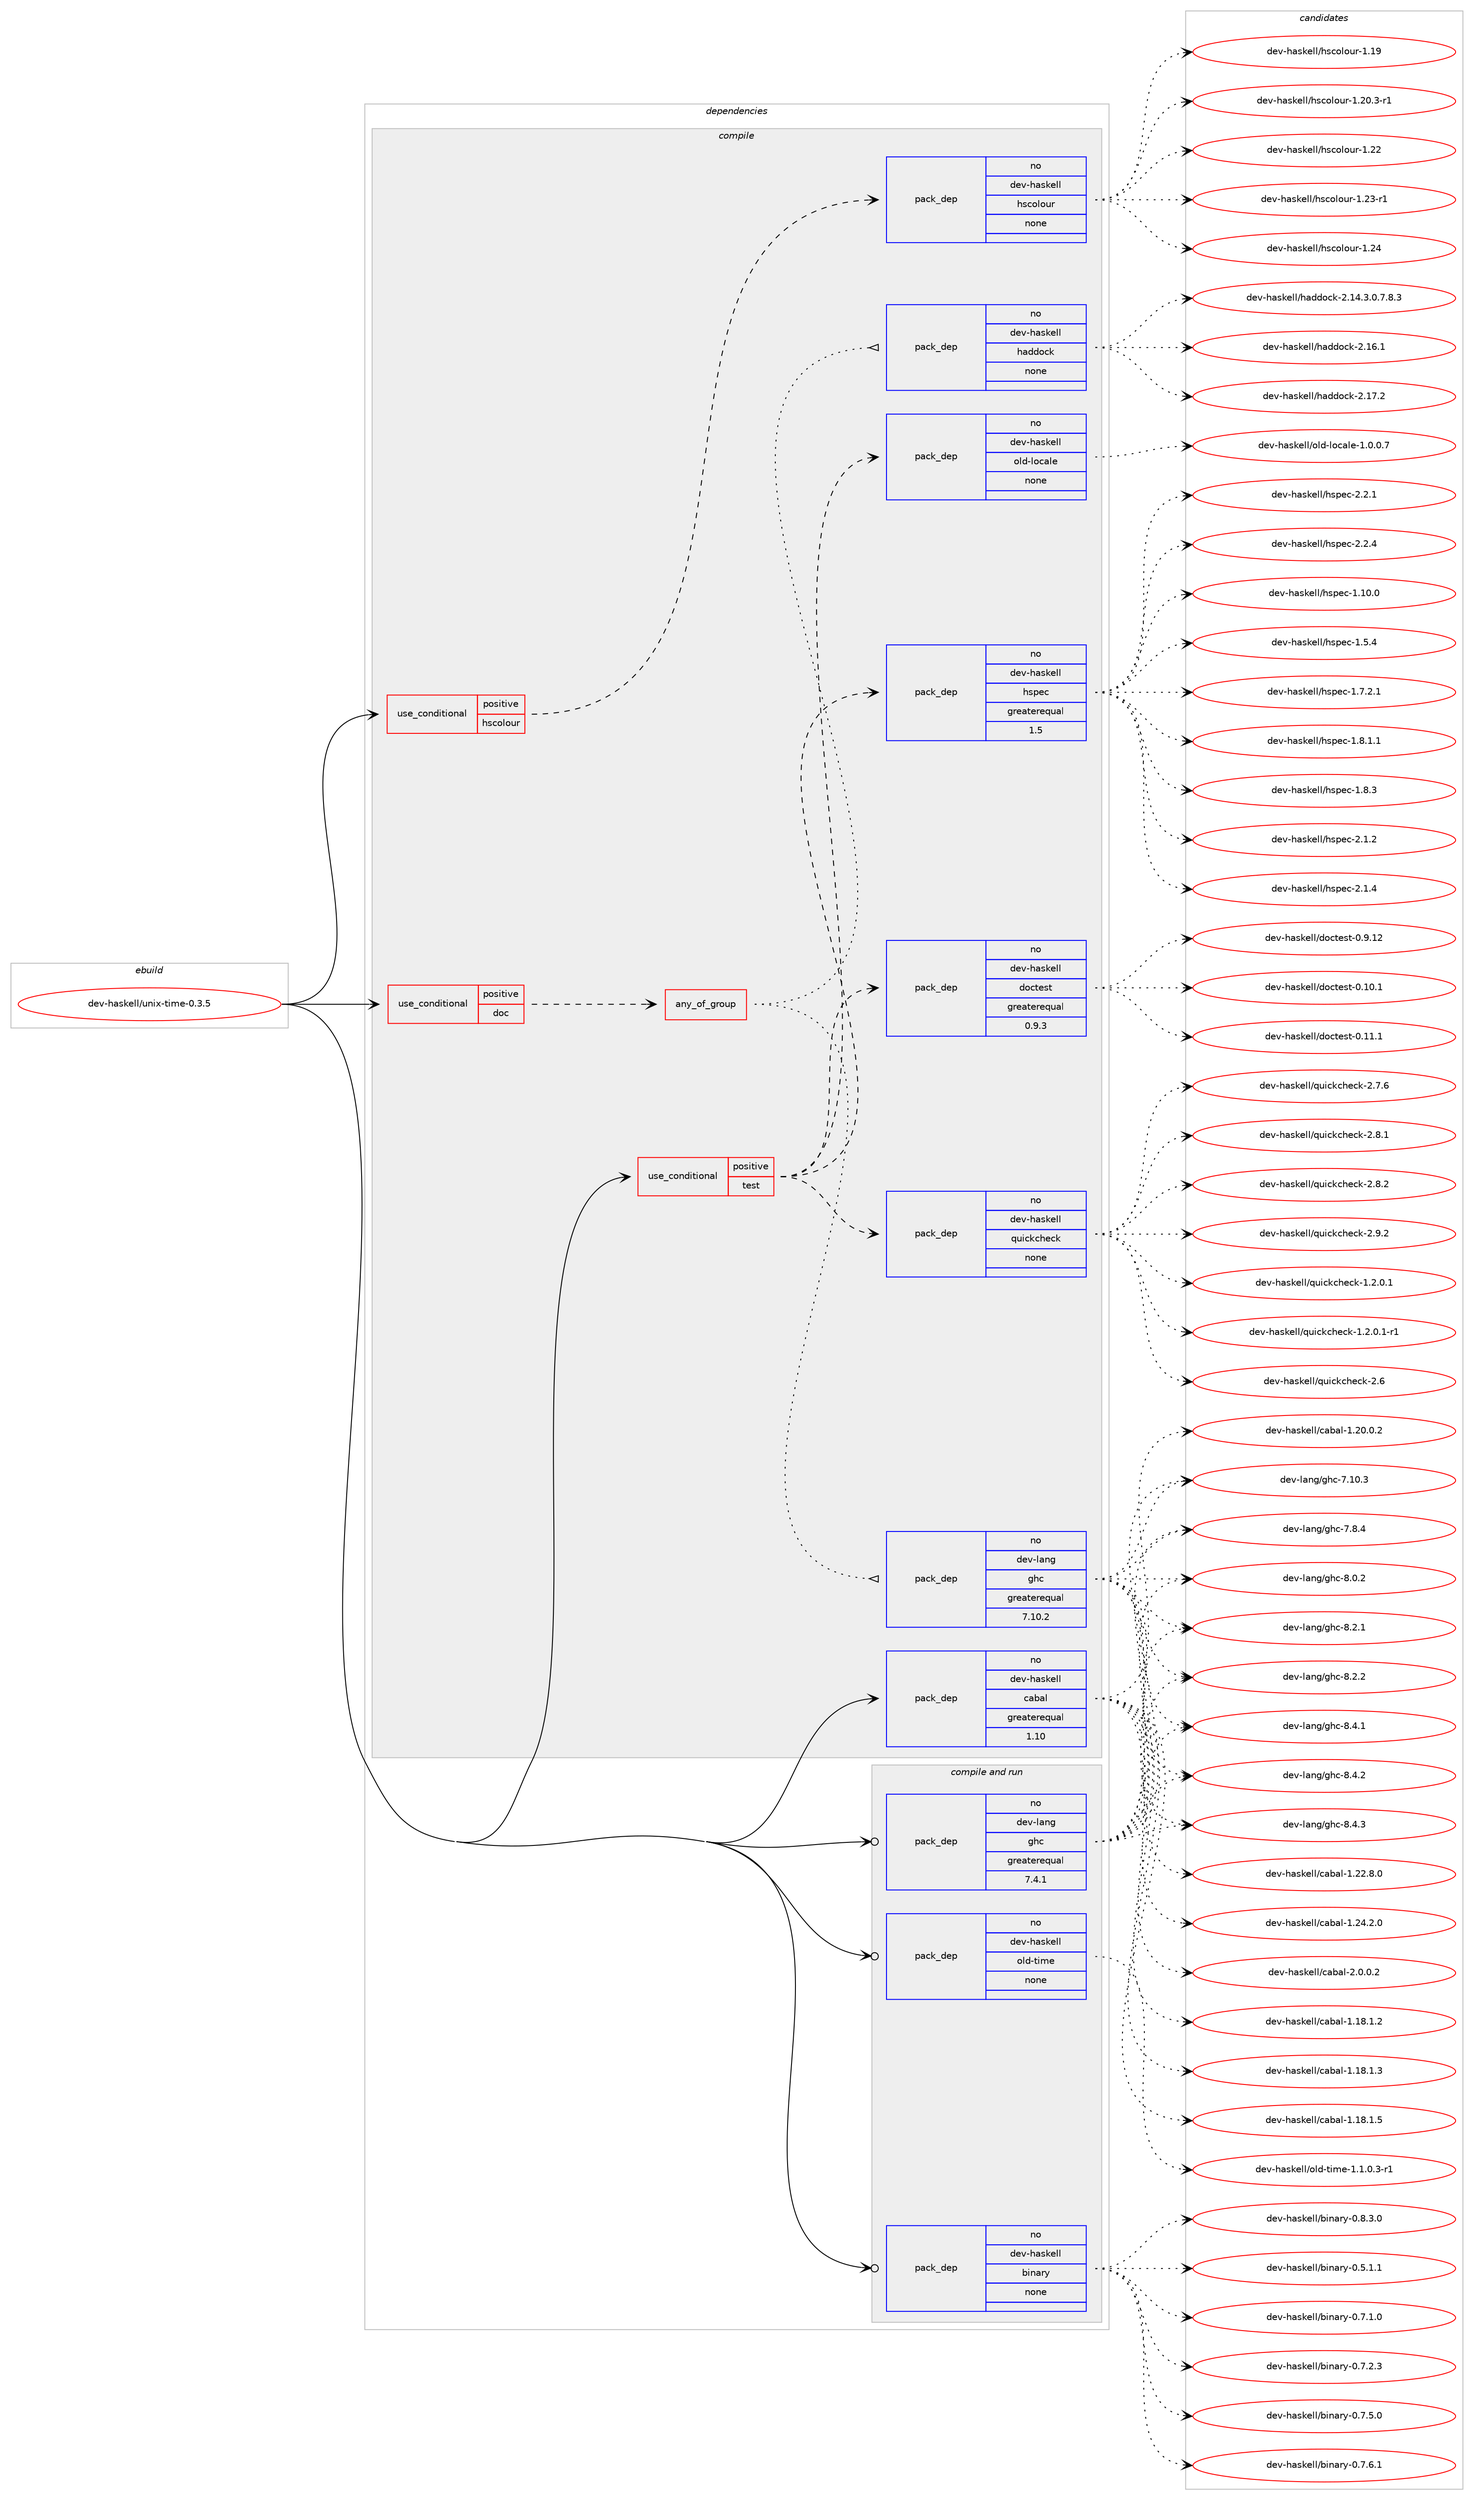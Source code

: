 digraph prolog {

# *************
# Graph options
# *************

newrank=true;
concentrate=true;
compound=true;
graph [rankdir=LR,fontname=Helvetica,fontsize=10,ranksep=1.5];#, ranksep=2.5, nodesep=0.2];
edge  [arrowhead=vee];
node  [fontname=Helvetica,fontsize=10];

# **********
# The ebuild
# **********

subgraph cluster_leftcol {
color=gray;
rank=same;
label=<<i>ebuild</i>>;
id [label="dev-haskell/unix-time-0.3.5", color=red, width=4, href="../dev-haskell/unix-time-0.3.5.svg"];
}

# ****************
# The dependencies
# ****************

subgraph cluster_midcol {
color=gray;
label=<<i>dependencies</i>>;
subgraph cluster_compile {
fillcolor="#eeeeee";
style=filled;
label=<<i>compile</i>>;
subgraph cond361886 {
dependency1346595 [label=<<TABLE BORDER="0" CELLBORDER="1" CELLSPACING="0" CELLPADDING="4"><TR><TD ROWSPAN="3" CELLPADDING="10">use_conditional</TD></TR><TR><TD>positive</TD></TR><TR><TD>doc</TD></TR></TABLE>>, shape=none, color=red];
subgraph any21712 {
dependency1346596 [label=<<TABLE BORDER="0" CELLBORDER="1" CELLSPACING="0" CELLPADDING="4"><TR><TD CELLPADDING="10">any_of_group</TD></TR></TABLE>>, shape=none, color=red];subgraph pack962445 {
dependency1346597 [label=<<TABLE BORDER="0" CELLBORDER="1" CELLSPACING="0" CELLPADDING="4" WIDTH="220"><TR><TD ROWSPAN="6" CELLPADDING="30">pack_dep</TD></TR><TR><TD WIDTH="110">no</TD></TR><TR><TD>dev-haskell</TD></TR><TR><TD>haddock</TD></TR><TR><TD>none</TD></TR><TR><TD></TD></TR></TABLE>>, shape=none, color=blue];
}
dependency1346596:e -> dependency1346597:w [weight=20,style="dotted",arrowhead="oinv"];
subgraph pack962446 {
dependency1346598 [label=<<TABLE BORDER="0" CELLBORDER="1" CELLSPACING="0" CELLPADDING="4" WIDTH="220"><TR><TD ROWSPAN="6" CELLPADDING="30">pack_dep</TD></TR><TR><TD WIDTH="110">no</TD></TR><TR><TD>dev-lang</TD></TR><TR><TD>ghc</TD></TR><TR><TD>greaterequal</TD></TR><TR><TD>7.10.2</TD></TR></TABLE>>, shape=none, color=blue];
}
dependency1346596:e -> dependency1346598:w [weight=20,style="dotted",arrowhead="oinv"];
}
dependency1346595:e -> dependency1346596:w [weight=20,style="dashed",arrowhead="vee"];
}
id:e -> dependency1346595:w [weight=20,style="solid",arrowhead="vee"];
subgraph cond361887 {
dependency1346599 [label=<<TABLE BORDER="0" CELLBORDER="1" CELLSPACING="0" CELLPADDING="4"><TR><TD ROWSPAN="3" CELLPADDING="10">use_conditional</TD></TR><TR><TD>positive</TD></TR><TR><TD>hscolour</TD></TR></TABLE>>, shape=none, color=red];
subgraph pack962447 {
dependency1346600 [label=<<TABLE BORDER="0" CELLBORDER="1" CELLSPACING="0" CELLPADDING="4" WIDTH="220"><TR><TD ROWSPAN="6" CELLPADDING="30">pack_dep</TD></TR><TR><TD WIDTH="110">no</TD></TR><TR><TD>dev-haskell</TD></TR><TR><TD>hscolour</TD></TR><TR><TD>none</TD></TR><TR><TD></TD></TR></TABLE>>, shape=none, color=blue];
}
dependency1346599:e -> dependency1346600:w [weight=20,style="dashed",arrowhead="vee"];
}
id:e -> dependency1346599:w [weight=20,style="solid",arrowhead="vee"];
subgraph cond361888 {
dependency1346601 [label=<<TABLE BORDER="0" CELLBORDER="1" CELLSPACING="0" CELLPADDING="4"><TR><TD ROWSPAN="3" CELLPADDING="10">use_conditional</TD></TR><TR><TD>positive</TD></TR><TR><TD>test</TD></TR></TABLE>>, shape=none, color=red];
subgraph pack962448 {
dependency1346602 [label=<<TABLE BORDER="0" CELLBORDER="1" CELLSPACING="0" CELLPADDING="4" WIDTH="220"><TR><TD ROWSPAN="6" CELLPADDING="30">pack_dep</TD></TR><TR><TD WIDTH="110">no</TD></TR><TR><TD>dev-haskell</TD></TR><TR><TD>doctest</TD></TR><TR><TD>greaterequal</TD></TR><TR><TD>0.9.3</TD></TR></TABLE>>, shape=none, color=blue];
}
dependency1346601:e -> dependency1346602:w [weight=20,style="dashed",arrowhead="vee"];
subgraph pack962449 {
dependency1346603 [label=<<TABLE BORDER="0" CELLBORDER="1" CELLSPACING="0" CELLPADDING="4" WIDTH="220"><TR><TD ROWSPAN="6" CELLPADDING="30">pack_dep</TD></TR><TR><TD WIDTH="110">no</TD></TR><TR><TD>dev-haskell</TD></TR><TR><TD>hspec</TD></TR><TR><TD>greaterequal</TD></TR><TR><TD>1.5</TD></TR></TABLE>>, shape=none, color=blue];
}
dependency1346601:e -> dependency1346603:w [weight=20,style="dashed",arrowhead="vee"];
subgraph pack962450 {
dependency1346604 [label=<<TABLE BORDER="0" CELLBORDER="1" CELLSPACING="0" CELLPADDING="4" WIDTH="220"><TR><TD ROWSPAN="6" CELLPADDING="30">pack_dep</TD></TR><TR><TD WIDTH="110">no</TD></TR><TR><TD>dev-haskell</TD></TR><TR><TD>old-locale</TD></TR><TR><TD>none</TD></TR><TR><TD></TD></TR></TABLE>>, shape=none, color=blue];
}
dependency1346601:e -> dependency1346604:w [weight=20,style="dashed",arrowhead="vee"];
subgraph pack962451 {
dependency1346605 [label=<<TABLE BORDER="0" CELLBORDER="1" CELLSPACING="0" CELLPADDING="4" WIDTH="220"><TR><TD ROWSPAN="6" CELLPADDING="30">pack_dep</TD></TR><TR><TD WIDTH="110">no</TD></TR><TR><TD>dev-haskell</TD></TR><TR><TD>quickcheck</TD></TR><TR><TD>none</TD></TR><TR><TD></TD></TR></TABLE>>, shape=none, color=blue];
}
dependency1346601:e -> dependency1346605:w [weight=20,style="dashed",arrowhead="vee"];
}
id:e -> dependency1346601:w [weight=20,style="solid",arrowhead="vee"];
subgraph pack962452 {
dependency1346606 [label=<<TABLE BORDER="0" CELLBORDER="1" CELLSPACING="0" CELLPADDING="4" WIDTH="220"><TR><TD ROWSPAN="6" CELLPADDING="30">pack_dep</TD></TR><TR><TD WIDTH="110">no</TD></TR><TR><TD>dev-haskell</TD></TR><TR><TD>cabal</TD></TR><TR><TD>greaterequal</TD></TR><TR><TD>1.10</TD></TR></TABLE>>, shape=none, color=blue];
}
id:e -> dependency1346606:w [weight=20,style="solid",arrowhead="vee"];
}
subgraph cluster_compileandrun {
fillcolor="#eeeeee";
style=filled;
label=<<i>compile and run</i>>;
subgraph pack962453 {
dependency1346607 [label=<<TABLE BORDER="0" CELLBORDER="1" CELLSPACING="0" CELLPADDING="4" WIDTH="220"><TR><TD ROWSPAN="6" CELLPADDING="30">pack_dep</TD></TR><TR><TD WIDTH="110">no</TD></TR><TR><TD>dev-haskell</TD></TR><TR><TD>binary</TD></TR><TR><TD>none</TD></TR><TR><TD></TD></TR></TABLE>>, shape=none, color=blue];
}
id:e -> dependency1346607:w [weight=20,style="solid",arrowhead="odotvee"];
subgraph pack962454 {
dependency1346608 [label=<<TABLE BORDER="0" CELLBORDER="1" CELLSPACING="0" CELLPADDING="4" WIDTH="220"><TR><TD ROWSPAN="6" CELLPADDING="30">pack_dep</TD></TR><TR><TD WIDTH="110">no</TD></TR><TR><TD>dev-haskell</TD></TR><TR><TD>old-time</TD></TR><TR><TD>none</TD></TR><TR><TD></TD></TR></TABLE>>, shape=none, color=blue];
}
id:e -> dependency1346608:w [weight=20,style="solid",arrowhead="odotvee"];
subgraph pack962455 {
dependency1346609 [label=<<TABLE BORDER="0" CELLBORDER="1" CELLSPACING="0" CELLPADDING="4" WIDTH="220"><TR><TD ROWSPAN="6" CELLPADDING="30">pack_dep</TD></TR><TR><TD WIDTH="110">no</TD></TR><TR><TD>dev-lang</TD></TR><TR><TD>ghc</TD></TR><TR><TD>greaterequal</TD></TR><TR><TD>7.4.1</TD></TR></TABLE>>, shape=none, color=blue];
}
id:e -> dependency1346609:w [weight=20,style="solid",arrowhead="odotvee"];
}
subgraph cluster_run {
fillcolor="#eeeeee";
style=filled;
label=<<i>run</i>>;
}
}

# **************
# The candidates
# **************

subgraph cluster_choices {
rank=same;
color=gray;
label=<<i>candidates</i>>;

subgraph choice962445 {
color=black;
nodesep=1;
choice1001011184510497115107101108108471049710010011199107455046495246514648465546564651 [label="dev-haskell/haddock-2.14.3.0.7.8.3", color=red, width=4,href="../dev-haskell/haddock-2.14.3.0.7.8.3.svg"];
choice100101118451049711510710110810847104971001001119910745504649544649 [label="dev-haskell/haddock-2.16.1", color=red, width=4,href="../dev-haskell/haddock-2.16.1.svg"];
choice100101118451049711510710110810847104971001001119910745504649554650 [label="dev-haskell/haddock-2.17.2", color=red, width=4,href="../dev-haskell/haddock-2.17.2.svg"];
dependency1346597:e -> choice1001011184510497115107101108108471049710010011199107455046495246514648465546564651:w [style=dotted,weight="100"];
dependency1346597:e -> choice100101118451049711510710110810847104971001001119910745504649544649:w [style=dotted,weight="100"];
dependency1346597:e -> choice100101118451049711510710110810847104971001001119910745504649554650:w [style=dotted,weight="100"];
}
subgraph choice962446 {
color=black;
nodesep=1;
choice1001011184510897110103471031049945554649484651 [label="dev-lang/ghc-7.10.3", color=red, width=4,href="../dev-lang/ghc-7.10.3.svg"];
choice10010111845108971101034710310499455546564652 [label="dev-lang/ghc-7.8.4", color=red, width=4,href="../dev-lang/ghc-7.8.4.svg"];
choice10010111845108971101034710310499455646484650 [label="dev-lang/ghc-8.0.2", color=red, width=4,href="../dev-lang/ghc-8.0.2.svg"];
choice10010111845108971101034710310499455646504649 [label="dev-lang/ghc-8.2.1", color=red, width=4,href="../dev-lang/ghc-8.2.1.svg"];
choice10010111845108971101034710310499455646504650 [label="dev-lang/ghc-8.2.2", color=red, width=4,href="../dev-lang/ghc-8.2.2.svg"];
choice10010111845108971101034710310499455646524649 [label="dev-lang/ghc-8.4.1", color=red, width=4,href="../dev-lang/ghc-8.4.1.svg"];
choice10010111845108971101034710310499455646524650 [label="dev-lang/ghc-8.4.2", color=red, width=4,href="../dev-lang/ghc-8.4.2.svg"];
choice10010111845108971101034710310499455646524651 [label="dev-lang/ghc-8.4.3", color=red, width=4,href="../dev-lang/ghc-8.4.3.svg"];
dependency1346598:e -> choice1001011184510897110103471031049945554649484651:w [style=dotted,weight="100"];
dependency1346598:e -> choice10010111845108971101034710310499455546564652:w [style=dotted,weight="100"];
dependency1346598:e -> choice10010111845108971101034710310499455646484650:w [style=dotted,weight="100"];
dependency1346598:e -> choice10010111845108971101034710310499455646504649:w [style=dotted,weight="100"];
dependency1346598:e -> choice10010111845108971101034710310499455646504650:w [style=dotted,weight="100"];
dependency1346598:e -> choice10010111845108971101034710310499455646524649:w [style=dotted,weight="100"];
dependency1346598:e -> choice10010111845108971101034710310499455646524650:w [style=dotted,weight="100"];
dependency1346598:e -> choice10010111845108971101034710310499455646524651:w [style=dotted,weight="100"];
}
subgraph choice962447 {
color=black;
nodesep=1;
choice100101118451049711510710110810847104115991111081111171144549464957 [label="dev-haskell/hscolour-1.19", color=red, width=4,href="../dev-haskell/hscolour-1.19.svg"];
choice10010111845104971151071011081084710411599111108111117114454946504846514511449 [label="dev-haskell/hscolour-1.20.3-r1", color=red, width=4,href="../dev-haskell/hscolour-1.20.3-r1.svg"];
choice100101118451049711510710110810847104115991111081111171144549465050 [label="dev-haskell/hscolour-1.22", color=red, width=4,href="../dev-haskell/hscolour-1.22.svg"];
choice1001011184510497115107101108108471041159911110811111711445494650514511449 [label="dev-haskell/hscolour-1.23-r1", color=red, width=4,href="../dev-haskell/hscolour-1.23-r1.svg"];
choice100101118451049711510710110810847104115991111081111171144549465052 [label="dev-haskell/hscolour-1.24", color=red, width=4,href="../dev-haskell/hscolour-1.24.svg"];
dependency1346600:e -> choice100101118451049711510710110810847104115991111081111171144549464957:w [style=dotted,weight="100"];
dependency1346600:e -> choice10010111845104971151071011081084710411599111108111117114454946504846514511449:w [style=dotted,weight="100"];
dependency1346600:e -> choice100101118451049711510710110810847104115991111081111171144549465050:w [style=dotted,weight="100"];
dependency1346600:e -> choice1001011184510497115107101108108471041159911110811111711445494650514511449:w [style=dotted,weight="100"];
dependency1346600:e -> choice100101118451049711510710110810847104115991111081111171144549465052:w [style=dotted,weight="100"];
}
subgraph choice962448 {
color=black;
nodesep=1;
choice1001011184510497115107101108108471001119911610111511645484649484649 [label="dev-haskell/doctest-0.10.1", color=red, width=4,href="../dev-haskell/doctest-0.10.1.svg"];
choice1001011184510497115107101108108471001119911610111511645484649494649 [label="dev-haskell/doctest-0.11.1", color=red, width=4,href="../dev-haskell/doctest-0.11.1.svg"];
choice1001011184510497115107101108108471001119911610111511645484657464950 [label="dev-haskell/doctest-0.9.12", color=red, width=4,href="../dev-haskell/doctest-0.9.12.svg"];
dependency1346602:e -> choice1001011184510497115107101108108471001119911610111511645484649484649:w [style=dotted,weight="100"];
dependency1346602:e -> choice1001011184510497115107101108108471001119911610111511645484649494649:w [style=dotted,weight="100"];
dependency1346602:e -> choice1001011184510497115107101108108471001119911610111511645484657464950:w [style=dotted,weight="100"];
}
subgraph choice962449 {
color=black;
nodesep=1;
choice1001011184510497115107101108108471041151121019945494649484648 [label="dev-haskell/hspec-1.10.0", color=red, width=4,href="../dev-haskell/hspec-1.10.0.svg"];
choice10010111845104971151071011081084710411511210199454946534652 [label="dev-haskell/hspec-1.5.4", color=red, width=4,href="../dev-haskell/hspec-1.5.4.svg"];
choice100101118451049711510710110810847104115112101994549465546504649 [label="dev-haskell/hspec-1.7.2.1", color=red, width=4,href="../dev-haskell/hspec-1.7.2.1.svg"];
choice100101118451049711510710110810847104115112101994549465646494649 [label="dev-haskell/hspec-1.8.1.1", color=red, width=4,href="../dev-haskell/hspec-1.8.1.1.svg"];
choice10010111845104971151071011081084710411511210199454946564651 [label="dev-haskell/hspec-1.8.3", color=red, width=4,href="../dev-haskell/hspec-1.8.3.svg"];
choice10010111845104971151071011081084710411511210199455046494650 [label="dev-haskell/hspec-2.1.2", color=red, width=4,href="../dev-haskell/hspec-2.1.2.svg"];
choice10010111845104971151071011081084710411511210199455046494652 [label="dev-haskell/hspec-2.1.4", color=red, width=4,href="../dev-haskell/hspec-2.1.4.svg"];
choice10010111845104971151071011081084710411511210199455046504649 [label="dev-haskell/hspec-2.2.1", color=red, width=4,href="../dev-haskell/hspec-2.2.1.svg"];
choice10010111845104971151071011081084710411511210199455046504652 [label="dev-haskell/hspec-2.2.4", color=red, width=4,href="../dev-haskell/hspec-2.2.4.svg"];
dependency1346603:e -> choice1001011184510497115107101108108471041151121019945494649484648:w [style=dotted,weight="100"];
dependency1346603:e -> choice10010111845104971151071011081084710411511210199454946534652:w [style=dotted,weight="100"];
dependency1346603:e -> choice100101118451049711510710110810847104115112101994549465546504649:w [style=dotted,weight="100"];
dependency1346603:e -> choice100101118451049711510710110810847104115112101994549465646494649:w [style=dotted,weight="100"];
dependency1346603:e -> choice10010111845104971151071011081084710411511210199454946564651:w [style=dotted,weight="100"];
dependency1346603:e -> choice10010111845104971151071011081084710411511210199455046494650:w [style=dotted,weight="100"];
dependency1346603:e -> choice10010111845104971151071011081084710411511210199455046494652:w [style=dotted,weight="100"];
dependency1346603:e -> choice10010111845104971151071011081084710411511210199455046504649:w [style=dotted,weight="100"];
dependency1346603:e -> choice10010111845104971151071011081084710411511210199455046504652:w [style=dotted,weight="100"];
}
subgraph choice962450 {
color=black;
nodesep=1;
choice1001011184510497115107101108108471111081004510811199971081014549464846484655 [label="dev-haskell/old-locale-1.0.0.7", color=red, width=4,href="../dev-haskell/old-locale-1.0.0.7.svg"];
dependency1346604:e -> choice1001011184510497115107101108108471111081004510811199971081014549464846484655:w [style=dotted,weight="100"];
}
subgraph choice962451 {
color=black;
nodesep=1;
choice1001011184510497115107101108108471131171059910799104101991074549465046484649 [label="dev-haskell/quickcheck-1.2.0.1", color=red, width=4,href="../dev-haskell/quickcheck-1.2.0.1.svg"];
choice10010111845104971151071011081084711311710599107991041019910745494650464846494511449 [label="dev-haskell/quickcheck-1.2.0.1-r1", color=red, width=4,href="../dev-haskell/quickcheck-1.2.0.1-r1.svg"];
choice10010111845104971151071011081084711311710599107991041019910745504654 [label="dev-haskell/quickcheck-2.6", color=red, width=4,href="../dev-haskell/quickcheck-2.6.svg"];
choice100101118451049711510710110810847113117105991079910410199107455046554654 [label="dev-haskell/quickcheck-2.7.6", color=red, width=4,href="../dev-haskell/quickcheck-2.7.6.svg"];
choice100101118451049711510710110810847113117105991079910410199107455046564649 [label="dev-haskell/quickcheck-2.8.1", color=red, width=4,href="../dev-haskell/quickcheck-2.8.1.svg"];
choice100101118451049711510710110810847113117105991079910410199107455046564650 [label="dev-haskell/quickcheck-2.8.2", color=red, width=4,href="../dev-haskell/quickcheck-2.8.2.svg"];
choice100101118451049711510710110810847113117105991079910410199107455046574650 [label="dev-haskell/quickcheck-2.9.2", color=red, width=4,href="../dev-haskell/quickcheck-2.9.2.svg"];
dependency1346605:e -> choice1001011184510497115107101108108471131171059910799104101991074549465046484649:w [style=dotted,weight="100"];
dependency1346605:e -> choice10010111845104971151071011081084711311710599107991041019910745494650464846494511449:w [style=dotted,weight="100"];
dependency1346605:e -> choice10010111845104971151071011081084711311710599107991041019910745504654:w [style=dotted,weight="100"];
dependency1346605:e -> choice100101118451049711510710110810847113117105991079910410199107455046554654:w [style=dotted,weight="100"];
dependency1346605:e -> choice100101118451049711510710110810847113117105991079910410199107455046564649:w [style=dotted,weight="100"];
dependency1346605:e -> choice100101118451049711510710110810847113117105991079910410199107455046564650:w [style=dotted,weight="100"];
dependency1346605:e -> choice100101118451049711510710110810847113117105991079910410199107455046574650:w [style=dotted,weight="100"];
}
subgraph choice962452 {
color=black;
nodesep=1;
choice10010111845104971151071011081084799979897108454946495646494650 [label="dev-haskell/cabal-1.18.1.2", color=red, width=4,href="../dev-haskell/cabal-1.18.1.2.svg"];
choice10010111845104971151071011081084799979897108454946495646494651 [label="dev-haskell/cabal-1.18.1.3", color=red, width=4,href="../dev-haskell/cabal-1.18.1.3.svg"];
choice10010111845104971151071011081084799979897108454946495646494653 [label="dev-haskell/cabal-1.18.1.5", color=red, width=4,href="../dev-haskell/cabal-1.18.1.5.svg"];
choice10010111845104971151071011081084799979897108454946504846484650 [label="dev-haskell/cabal-1.20.0.2", color=red, width=4,href="../dev-haskell/cabal-1.20.0.2.svg"];
choice10010111845104971151071011081084799979897108454946505046564648 [label="dev-haskell/cabal-1.22.8.0", color=red, width=4,href="../dev-haskell/cabal-1.22.8.0.svg"];
choice10010111845104971151071011081084799979897108454946505246504648 [label="dev-haskell/cabal-1.24.2.0", color=red, width=4,href="../dev-haskell/cabal-1.24.2.0.svg"];
choice100101118451049711510710110810847999798971084550464846484650 [label="dev-haskell/cabal-2.0.0.2", color=red, width=4,href="../dev-haskell/cabal-2.0.0.2.svg"];
dependency1346606:e -> choice10010111845104971151071011081084799979897108454946495646494650:w [style=dotted,weight="100"];
dependency1346606:e -> choice10010111845104971151071011081084799979897108454946495646494651:w [style=dotted,weight="100"];
dependency1346606:e -> choice10010111845104971151071011081084799979897108454946495646494653:w [style=dotted,weight="100"];
dependency1346606:e -> choice10010111845104971151071011081084799979897108454946504846484650:w [style=dotted,weight="100"];
dependency1346606:e -> choice10010111845104971151071011081084799979897108454946505046564648:w [style=dotted,weight="100"];
dependency1346606:e -> choice10010111845104971151071011081084799979897108454946505246504648:w [style=dotted,weight="100"];
dependency1346606:e -> choice100101118451049711510710110810847999798971084550464846484650:w [style=dotted,weight="100"];
}
subgraph choice962453 {
color=black;
nodesep=1;
choice10010111845104971151071011081084798105110971141214548465346494649 [label="dev-haskell/binary-0.5.1.1", color=red, width=4,href="../dev-haskell/binary-0.5.1.1.svg"];
choice10010111845104971151071011081084798105110971141214548465546494648 [label="dev-haskell/binary-0.7.1.0", color=red, width=4,href="../dev-haskell/binary-0.7.1.0.svg"];
choice10010111845104971151071011081084798105110971141214548465546504651 [label="dev-haskell/binary-0.7.2.3", color=red, width=4,href="../dev-haskell/binary-0.7.2.3.svg"];
choice10010111845104971151071011081084798105110971141214548465546534648 [label="dev-haskell/binary-0.7.5.0", color=red, width=4,href="../dev-haskell/binary-0.7.5.0.svg"];
choice10010111845104971151071011081084798105110971141214548465546544649 [label="dev-haskell/binary-0.7.6.1", color=red, width=4,href="../dev-haskell/binary-0.7.6.1.svg"];
choice10010111845104971151071011081084798105110971141214548465646514648 [label="dev-haskell/binary-0.8.3.0", color=red, width=4,href="../dev-haskell/binary-0.8.3.0.svg"];
dependency1346607:e -> choice10010111845104971151071011081084798105110971141214548465346494649:w [style=dotted,weight="100"];
dependency1346607:e -> choice10010111845104971151071011081084798105110971141214548465546494648:w [style=dotted,weight="100"];
dependency1346607:e -> choice10010111845104971151071011081084798105110971141214548465546504651:w [style=dotted,weight="100"];
dependency1346607:e -> choice10010111845104971151071011081084798105110971141214548465546534648:w [style=dotted,weight="100"];
dependency1346607:e -> choice10010111845104971151071011081084798105110971141214548465546544649:w [style=dotted,weight="100"];
dependency1346607:e -> choice10010111845104971151071011081084798105110971141214548465646514648:w [style=dotted,weight="100"];
}
subgraph choice962454 {
color=black;
nodesep=1;
choice1001011184510497115107101108108471111081004511610510910145494649464846514511449 [label="dev-haskell/old-time-1.1.0.3-r1", color=red, width=4,href="../dev-haskell/old-time-1.1.0.3-r1.svg"];
dependency1346608:e -> choice1001011184510497115107101108108471111081004511610510910145494649464846514511449:w [style=dotted,weight="100"];
}
subgraph choice962455 {
color=black;
nodesep=1;
choice1001011184510897110103471031049945554649484651 [label="dev-lang/ghc-7.10.3", color=red, width=4,href="../dev-lang/ghc-7.10.3.svg"];
choice10010111845108971101034710310499455546564652 [label="dev-lang/ghc-7.8.4", color=red, width=4,href="../dev-lang/ghc-7.8.4.svg"];
choice10010111845108971101034710310499455646484650 [label="dev-lang/ghc-8.0.2", color=red, width=4,href="../dev-lang/ghc-8.0.2.svg"];
choice10010111845108971101034710310499455646504649 [label="dev-lang/ghc-8.2.1", color=red, width=4,href="../dev-lang/ghc-8.2.1.svg"];
choice10010111845108971101034710310499455646504650 [label="dev-lang/ghc-8.2.2", color=red, width=4,href="../dev-lang/ghc-8.2.2.svg"];
choice10010111845108971101034710310499455646524649 [label="dev-lang/ghc-8.4.1", color=red, width=4,href="../dev-lang/ghc-8.4.1.svg"];
choice10010111845108971101034710310499455646524650 [label="dev-lang/ghc-8.4.2", color=red, width=4,href="../dev-lang/ghc-8.4.2.svg"];
choice10010111845108971101034710310499455646524651 [label="dev-lang/ghc-8.4.3", color=red, width=4,href="../dev-lang/ghc-8.4.3.svg"];
dependency1346609:e -> choice1001011184510897110103471031049945554649484651:w [style=dotted,weight="100"];
dependency1346609:e -> choice10010111845108971101034710310499455546564652:w [style=dotted,weight="100"];
dependency1346609:e -> choice10010111845108971101034710310499455646484650:w [style=dotted,weight="100"];
dependency1346609:e -> choice10010111845108971101034710310499455646504649:w [style=dotted,weight="100"];
dependency1346609:e -> choice10010111845108971101034710310499455646504650:w [style=dotted,weight="100"];
dependency1346609:e -> choice10010111845108971101034710310499455646524649:w [style=dotted,weight="100"];
dependency1346609:e -> choice10010111845108971101034710310499455646524650:w [style=dotted,weight="100"];
dependency1346609:e -> choice10010111845108971101034710310499455646524651:w [style=dotted,weight="100"];
}
}

}
